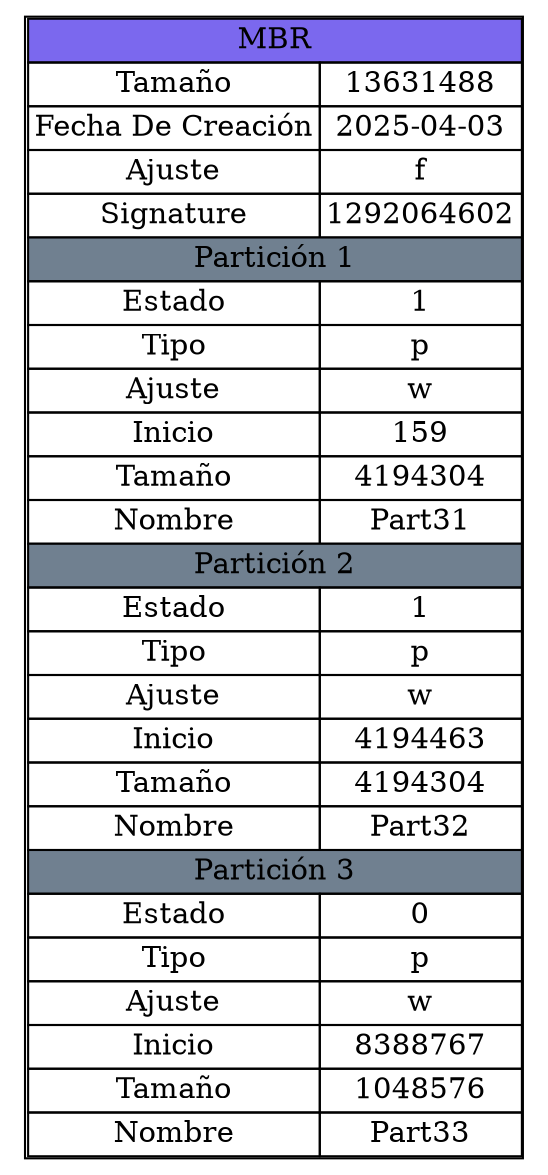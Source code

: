 digraph G {
node [shape=plaintext];
fontname="Courier New";
mbrTable [label=<
<table border='1' cellborder='1' cellspacing='0'>
<tr><td bgcolor="Mediumslateblue" colspan='2'>MBR</td></tr>
<tr><td>Tamaño</td><td>13631488</td></tr>
<tr><td>Fecha De Creación</td><td>2025-04-03</td></tr>
<tr><td>Ajuste</td><td>f</td></tr>
<tr><td>Signature</td><td>1292064602</td></tr>
<tr><td colspan='2' bgcolor='Slategray'>Partición 1</td></tr>
<tr><td>Estado</td><td>1</td></tr>
<tr><td>Tipo</td><td>p</td></tr>
<tr><td>Ajuste</td><td>w</td></tr>
<tr><td>Inicio</td><td>159</td></tr>
<tr><td>Tamaño</td><td>4194304</td></tr>
<tr><td>Nombre</td><td>Part31</td></tr>
<tr><td colspan='2' bgcolor='Slategray'>Partición 2</td></tr>
<tr><td>Estado</td><td>1</td></tr>
<tr><td>Tipo</td><td>p</td></tr>
<tr><td>Ajuste</td><td>w</td></tr>
<tr><td>Inicio</td><td>4194463</td></tr>
<tr><td>Tamaño</td><td>4194304</td></tr>
<tr><td>Nombre</td><td>Part32</td></tr>
<tr><td colspan='2' bgcolor='Slategray'>Partición 3</td></tr>
<tr><td>Estado</td><td>0</td></tr>
<tr><td>Tipo</td><td>p</td></tr>
<tr><td>Ajuste</td><td>w</td></tr>
<tr><td>Inicio</td><td>8388767</td></tr>
<tr><td>Tamaño</td><td>1048576</td></tr>
<tr><td>Nombre</td><td>Part33</td></tr>
</table>
>];
}
